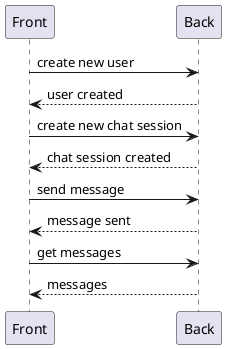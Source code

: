 @startuml
Front->Back: create new user
Back-->Front: user created
Front->Back: create new chat session
Back-->Front: chat session created
Front->Back: send message
Back-->Front: message sent
Front->Back: get messages
Back-->Front: messages
@enduml
